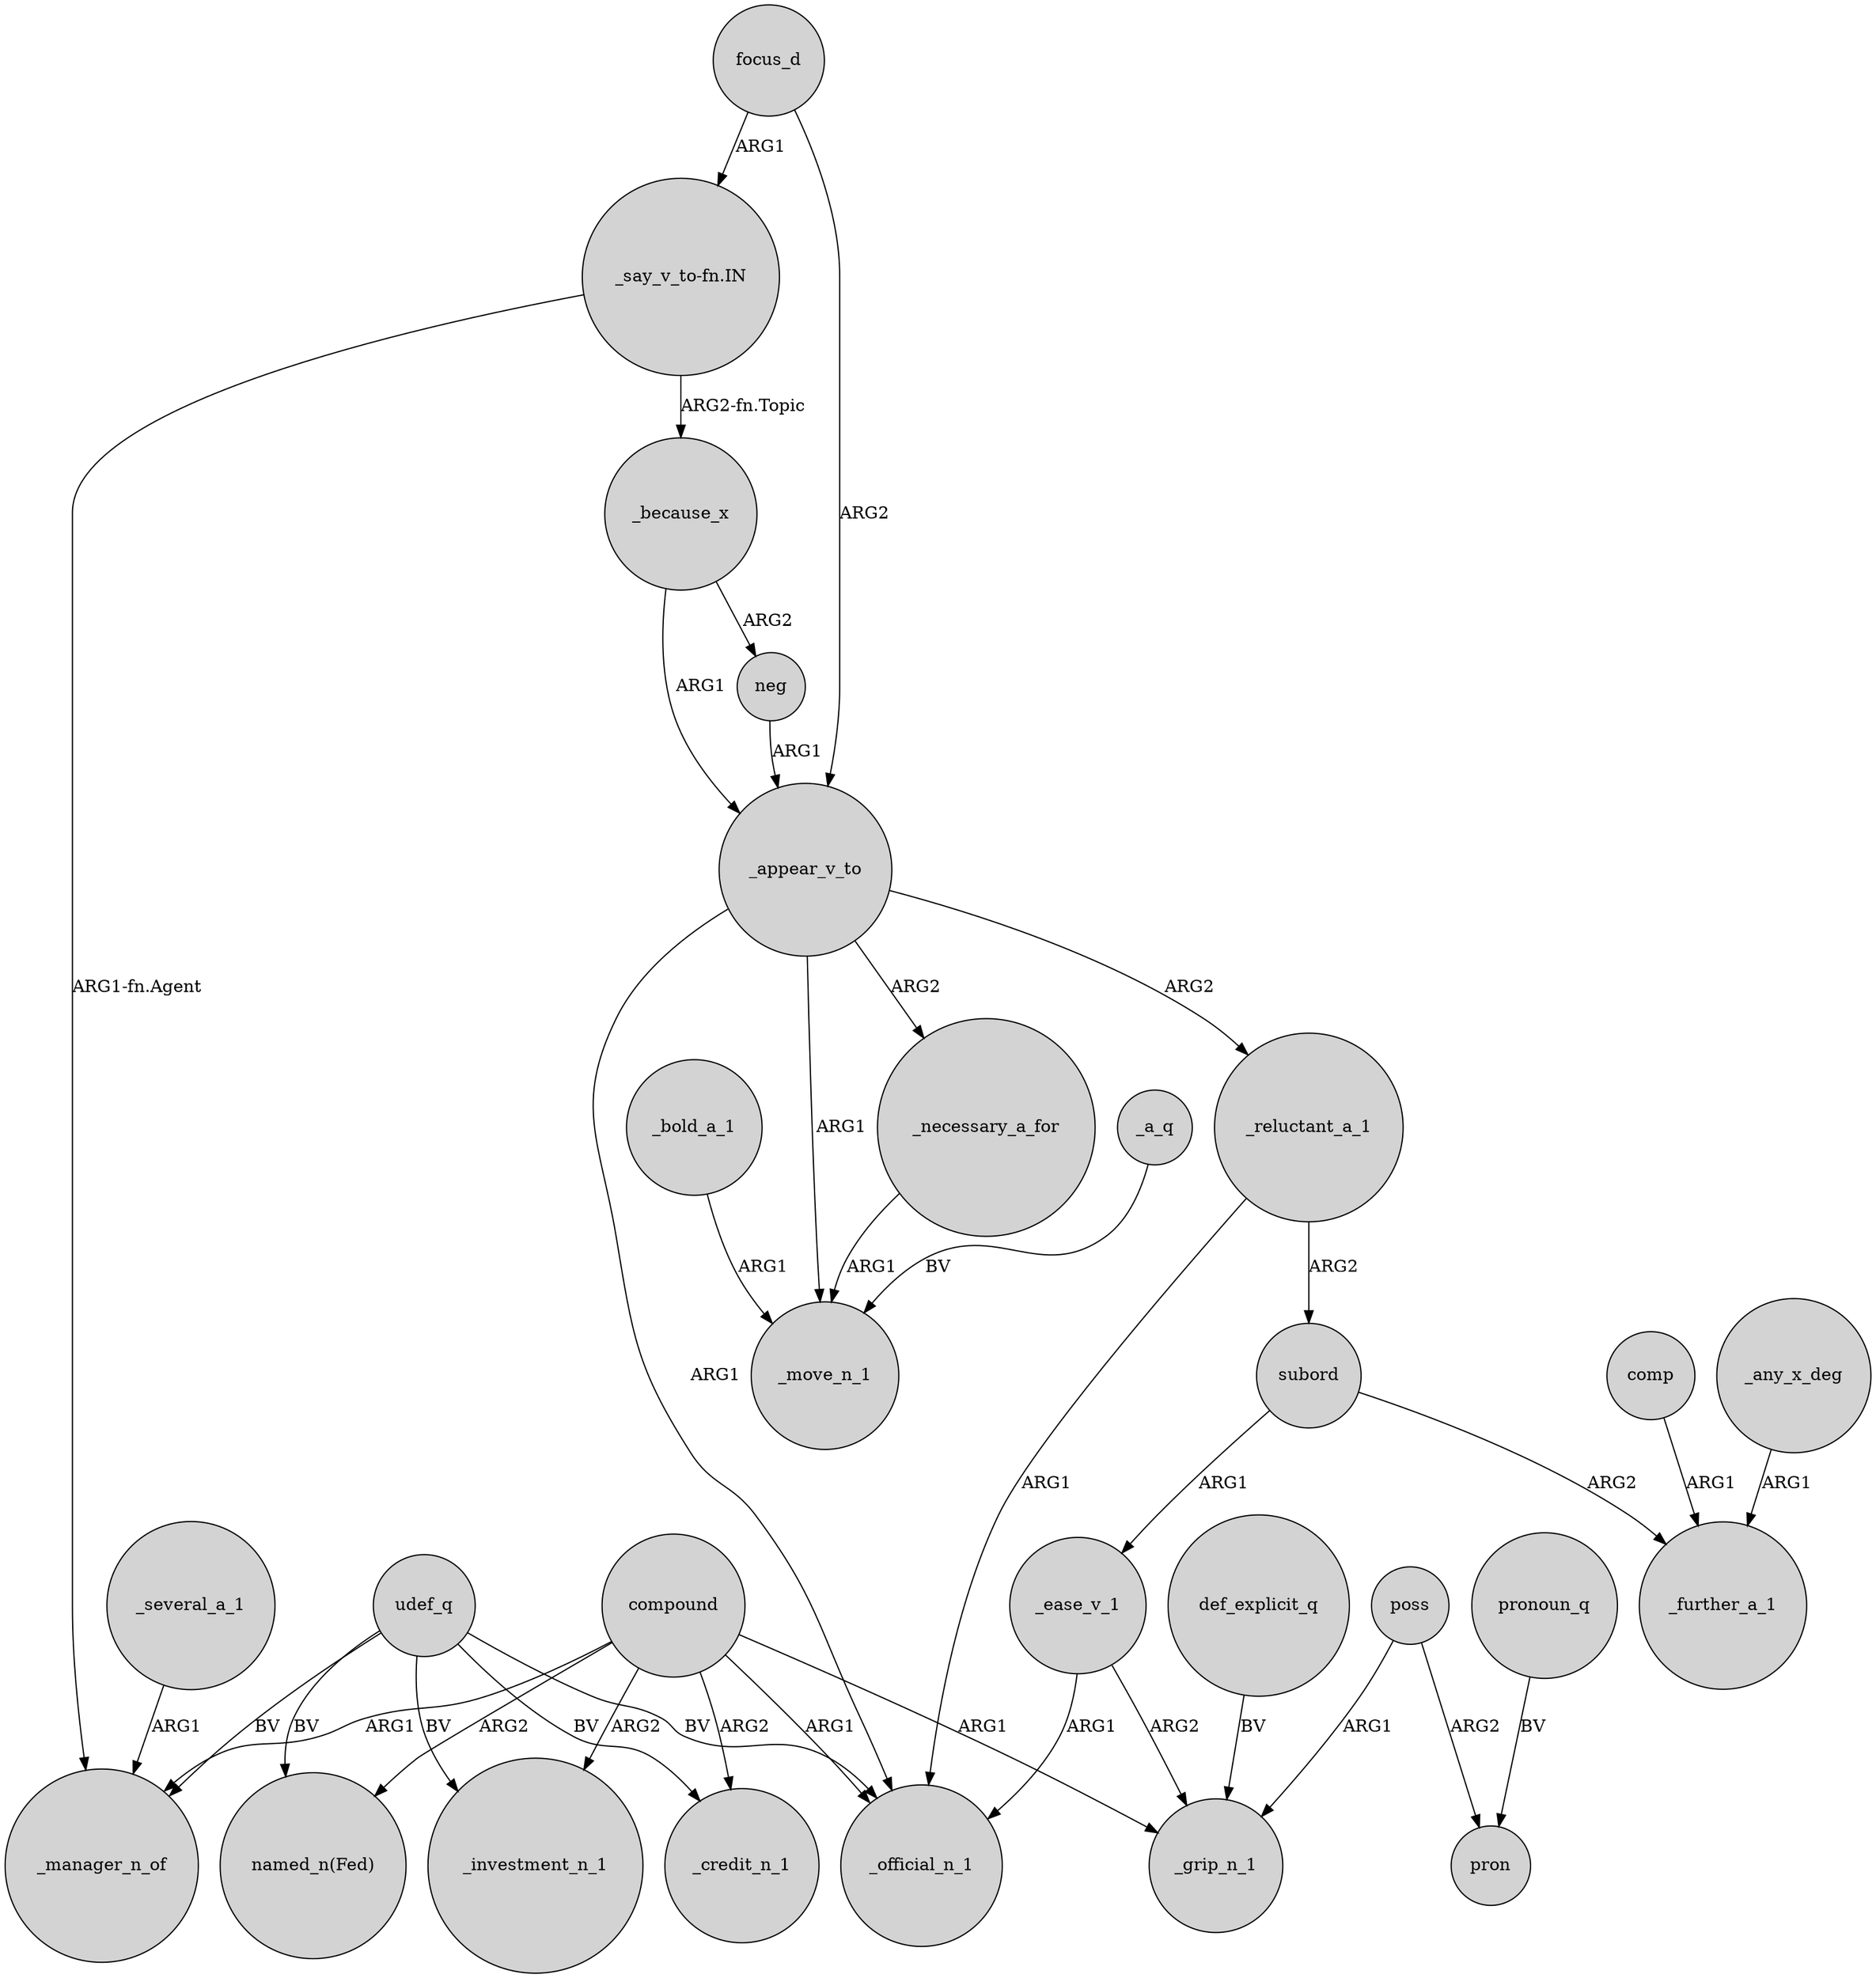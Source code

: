 digraph {
	node [shape=circle style=filled]
	_reluctant_a_1 -> _official_n_1 [label=ARG1]
	_necessary_a_for -> _move_n_1 [label=ARG1]
	compound -> _manager_n_of [label=ARG1]
	poss -> pron [label=ARG2]
	_several_a_1 -> _manager_n_of [label=ARG1]
	"_say_v_to-fn.IN" -> _manager_n_of [label="ARG1-fn.Agent"]
	udef_q -> _credit_n_1 [label=BV]
	_appear_v_to -> _move_n_1 [label=ARG1]
	compound -> _credit_n_1 [label=ARG2]
	compound -> "named_n(Fed)" [label=ARG2]
	_ease_v_1 -> _official_n_1 [label=ARG1]
	compound -> _investment_n_1 [label=ARG2]
	focus_d -> _appear_v_to [label=ARG2]
	subord -> _ease_v_1 [label=ARG1]
	_appear_v_to -> _official_n_1 [label=ARG1]
	_ease_v_1 -> _grip_n_1 [label=ARG2]
	"_say_v_to-fn.IN" -> _because_x [label="ARG2-fn.Topic"]
	_because_x -> neg [label=ARG2]
	_appear_v_to -> _reluctant_a_1 [label=ARG2]
	pronoun_q -> pron [label=BV]
	def_explicit_q -> _grip_n_1 [label=BV]
	comp -> _further_a_1 [label=ARG1]
	udef_q -> _official_n_1 [label=BV]
	neg -> _appear_v_to [label=ARG1]
	_a_q -> _move_n_1 [label=BV]
	poss -> _grip_n_1 [label=ARG1]
	udef_q -> "named_n(Fed)" [label=BV]
	compound -> _grip_n_1 [label=ARG1]
	udef_q -> _manager_n_of [label=BV]
	compound -> _official_n_1 [label=ARG1]
	udef_q -> _investment_n_1 [label=BV]
	_appear_v_to -> _necessary_a_for [label=ARG2]
	_because_x -> _appear_v_to [label=ARG1]
	subord -> _further_a_1 [label=ARG2]
	_any_x_deg -> _further_a_1 [label=ARG1]
	_bold_a_1 -> _move_n_1 [label=ARG1]
	focus_d -> "_say_v_to-fn.IN" [label=ARG1]
	_reluctant_a_1 -> subord [label=ARG2]
}
